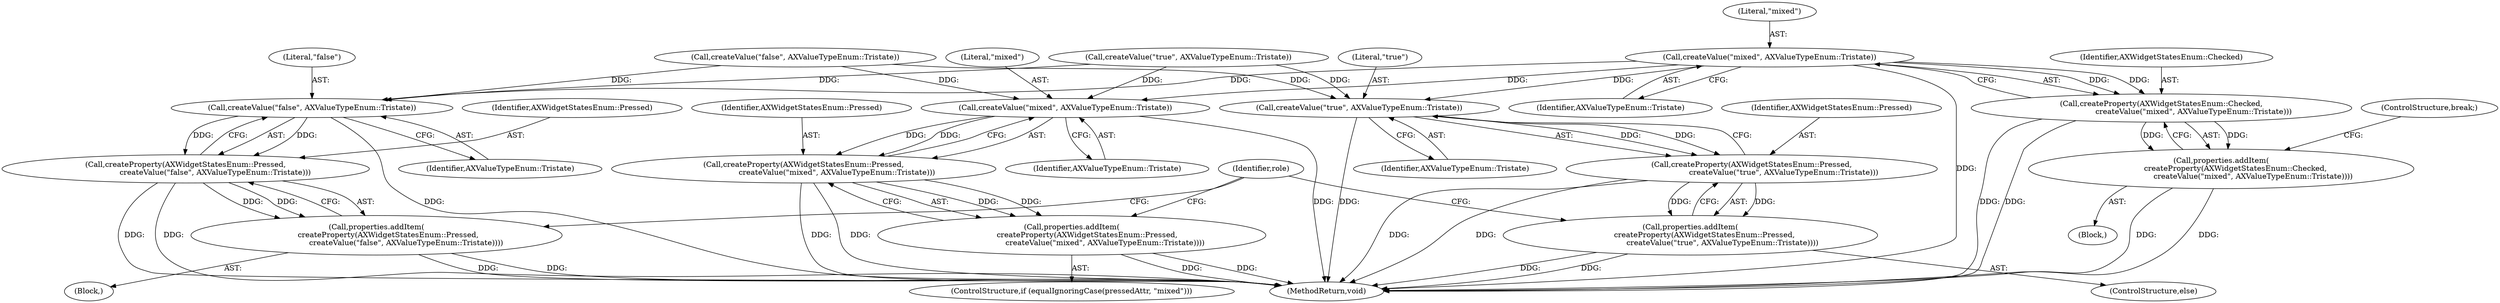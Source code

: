 digraph "0_Chrome_d27468a832d5316884bd02f459cbf493697fd7e1_32@API" {
"1000139" [label="(Call,createValue(\"mixed\", AXValueTypeEnum::Tristate))"];
"1000137" [label="(Call,createProperty(AXWidgetStatesEnum::Checked,\n                           createValue(\"mixed\", AXValueTypeEnum::Tristate)))"];
"1000136" [label="(Call,properties.addItem(\n            createProperty(AXWidgetStatesEnum::Checked,\n                           createValue(\"mixed\", AXValueTypeEnum::Tristate))))"];
"1000180" [label="(Call,createValue(\"false\", AXValueTypeEnum::Tristate))"];
"1000178" [label="(Call,createProperty(AXWidgetStatesEnum::Pressed,\n                         createValue(\"false\", AXValueTypeEnum::Tristate)))"];
"1000177" [label="(Call,properties.addItem(\n          createProperty(AXWidgetStatesEnum::Pressed,\n                         createValue(\"false\", AXValueTypeEnum::Tristate))))"];
"1000197" [label="(Call,createValue(\"mixed\", AXValueTypeEnum::Tristate))"];
"1000195" [label="(Call,createProperty(AXWidgetStatesEnum::Pressed,\n                            createValue(\"mixed\", AXValueTypeEnum::Tristate)))"];
"1000194" [label="(Call,properties.addItem(\n             createProperty(AXWidgetStatesEnum::Pressed,\n                            createValue(\"mixed\", AXValueTypeEnum::Tristate))))"];
"1000204" [label="(Call,createValue(\"true\", AXValueTypeEnum::Tristate))"];
"1000202" [label="(Call,createProperty(AXWidgetStatesEnum::Pressed,\n                           createValue(\"true\", AXValueTypeEnum::Tristate)))"];
"1000201" [label="(Call,properties.addItem(\n            createProperty(AXWidgetStatesEnum::Pressed,\n                           createValue(\"true\", AXValueTypeEnum::Tristate))))"];
"1000123" [label="(Call,createValue(\"false\", AXValueTypeEnum::Tristate))"];
"1000180" [label="(Call,createValue(\"false\", AXValueTypeEnum::Tristate))"];
"1000190" [label="(ControlStructure,if (equalIgnoringCase(pressedAttr, \"mixed\")))"];
"1000136" [label="(Call,properties.addItem(\n            createProperty(AXWidgetStatesEnum::Checked,\n                           createValue(\"mixed\", AXValueTypeEnum::Tristate))))"];
"1000209" [label="(Identifier,role)"];
"1000178" [label="(Call,createProperty(AXWidgetStatesEnum::Pressed,\n                         createValue(\"false\", AXValueTypeEnum::Tristate)))"];
"1000205" [label="(Literal,\"true\")"];
"1000200" [label="(ControlStructure,else)"];
"1000199" [label="(Identifier,AXValueTypeEnum::Tristate)"];
"1000138" [label="(Identifier,AXWidgetStatesEnum::Checked)"];
"1000194" [label="(Call,properties.addItem(\n             createProperty(AXWidgetStatesEnum::Pressed,\n                            createValue(\"mixed\", AXValueTypeEnum::Tristate))))"];
"1000142" [label="(ControlStructure,break;)"];
"1000181" [label="(Literal,\"false\")"];
"1000196" [label="(Identifier,AXWidgetStatesEnum::Pressed)"];
"1000206" [label="(Identifier,AXValueTypeEnum::Tristate)"];
"1000137" [label="(Call,createProperty(AXWidgetStatesEnum::Checked,\n                           createValue(\"mixed\", AXValueTypeEnum::Tristate)))"];
"1000202" [label="(Call,createProperty(AXWidgetStatesEnum::Pressed,\n                           createValue(\"true\", AXValueTypeEnum::Tristate)))"];
"1000176" [label="(Block,)"];
"1000140" [label="(Literal,\"mixed\")"];
"1000225" [label="(MethodReturn,void)"];
"1000118" [label="(Block,)"];
"1000204" [label="(Call,createValue(\"true\", AXValueTypeEnum::Tristate))"];
"1000203" [label="(Identifier,AXWidgetStatesEnum::Pressed)"];
"1000195" [label="(Call,createProperty(AXWidgetStatesEnum::Pressed,\n                            createValue(\"mixed\", AXValueTypeEnum::Tristate)))"];
"1000141" [label="(Identifier,AXValueTypeEnum::Tristate)"];
"1000182" [label="(Identifier,AXValueTypeEnum::Tristate)"];
"1000139" [label="(Call,createValue(\"mixed\", AXValueTypeEnum::Tristate))"];
"1000198" [label="(Literal,\"mixed\")"];
"1000201" [label="(Call,properties.addItem(\n            createProperty(AXWidgetStatesEnum::Pressed,\n                           createValue(\"true\", AXValueTypeEnum::Tristate))))"];
"1000179" [label="(Identifier,AXWidgetStatesEnum::Pressed)"];
"1000177" [label="(Call,properties.addItem(\n          createProperty(AXWidgetStatesEnum::Pressed,\n                         createValue(\"false\", AXValueTypeEnum::Tristate))))"];
"1000197" [label="(Call,createValue(\"mixed\", AXValueTypeEnum::Tristate))"];
"1000131" [label="(Call,createValue(\"true\", AXValueTypeEnum::Tristate))"];
"1000139" -> "1000137"  [label="AST: "];
"1000139" -> "1000141"  [label="CFG: "];
"1000140" -> "1000139"  [label="AST: "];
"1000141" -> "1000139"  [label="AST: "];
"1000137" -> "1000139"  [label="CFG: "];
"1000139" -> "1000225"  [label="DDG: "];
"1000139" -> "1000137"  [label="DDG: "];
"1000139" -> "1000137"  [label="DDG: "];
"1000139" -> "1000180"  [label="DDG: "];
"1000139" -> "1000197"  [label="DDG: "];
"1000139" -> "1000204"  [label="DDG: "];
"1000137" -> "1000136"  [label="AST: "];
"1000138" -> "1000137"  [label="AST: "];
"1000136" -> "1000137"  [label="CFG: "];
"1000137" -> "1000225"  [label="DDG: "];
"1000137" -> "1000225"  [label="DDG: "];
"1000137" -> "1000136"  [label="DDG: "];
"1000137" -> "1000136"  [label="DDG: "];
"1000136" -> "1000118"  [label="AST: "];
"1000142" -> "1000136"  [label="CFG: "];
"1000136" -> "1000225"  [label="DDG: "];
"1000136" -> "1000225"  [label="DDG: "];
"1000180" -> "1000178"  [label="AST: "];
"1000180" -> "1000182"  [label="CFG: "];
"1000181" -> "1000180"  [label="AST: "];
"1000182" -> "1000180"  [label="AST: "];
"1000178" -> "1000180"  [label="CFG: "];
"1000180" -> "1000225"  [label="DDG: "];
"1000180" -> "1000178"  [label="DDG: "];
"1000180" -> "1000178"  [label="DDG: "];
"1000123" -> "1000180"  [label="DDG: "];
"1000131" -> "1000180"  [label="DDG: "];
"1000178" -> "1000177"  [label="AST: "];
"1000179" -> "1000178"  [label="AST: "];
"1000177" -> "1000178"  [label="CFG: "];
"1000178" -> "1000225"  [label="DDG: "];
"1000178" -> "1000225"  [label="DDG: "];
"1000178" -> "1000177"  [label="DDG: "];
"1000178" -> "1000177"  [label="DDG: "];
"1000177" -> "1000176"  [label="AST: "];
"1000209" -> "1000177"  [label="CFG: "];
"1000177" -> "1000225"  [label="DDG: "];
"1000177" -> "1000225"  [label="DDG: "];
"1000197" -> "1000195"  [label="AST: "];
"1000197" -> "1000199"  [label="CFG: "];
"1000198" -> "1000197"  [label="AST: "];
"1000199" -> "1000197"  [label="AST: "];
"1000195" -> "1000197"  [label="CFG: "];
"1000197" -> "1000225"  [label="DDG: "];
"1000197" -> "1000195"  [label="DDG: "];
"1000197" -> "1000195"  [label="DDG: "];
"1000123" -> "1000197"  [label="DDG: "];
"1000131" -> "1000197"  [label="DDG: "];
"1000195" -> "1000194"  [label="AST: "];
"1000196" -> "1000195"  [label="AST: "];
"1000194" -> "1000195"  [label="CFG: "];
"1000195" -> "1000225"  [label="DDG: "];
"1000195" -> "1000225"  [label="DDG: "];
"1000195" -> "1000194"  [label="DDG: "];
"1000195" -> "1000194"  [label="DDG: "];
"1000194" -> "1000190"  [label="AST: "];
"1000209" -> "1000194"  [label="CFG: "];
"1000194" -> "1000225"  [label="DDG: "];
"1000194" -> "1000225"  [label="DDG: "];
"1000204" -> "1000202"  [label="AST: "];
"1000204" -> "1000206"  [label="CFG: "];
"1000205" -> "1000204"  [label="AST: "];
"1000206" -> "1000204"  [label="AST: "];
"1000202" -> "1000204"  [label="CFG: "];
"1000204" -> "1000225"  [label="DDG: "];
"1000204" -> "1000202"  [label="DDG: "];
"1000204" -> "1000202"  [label="DDG: "];
"1000123" -> "1000204"  [label="DDG: "];
"1000131" -> "1000204"  [label="DDG: "];
"1000202" -> "1000201"  [label="AST: "];
"1000203" -> "1000202"  [label="AST: "];
"1000201" -> "1000202"  [label="CFG: "];
"1000202" -> "1000225"  [label="DDG: "];
"1000202" -> "1000225"  [label="DDG: "];
"1000202" -> "1000201"  [label="DDG: "];
"1000202" -> "1000201"  [label="DDG: "];
"1000201" -> "1000200"  [label="AST: "];
"1000209" -> "1000201"  [label="CFG: "];
"1000201" -> "1000225"  [label="DDG: "];
"1000201" -> "1000225"  [label="DDG: "];
}
